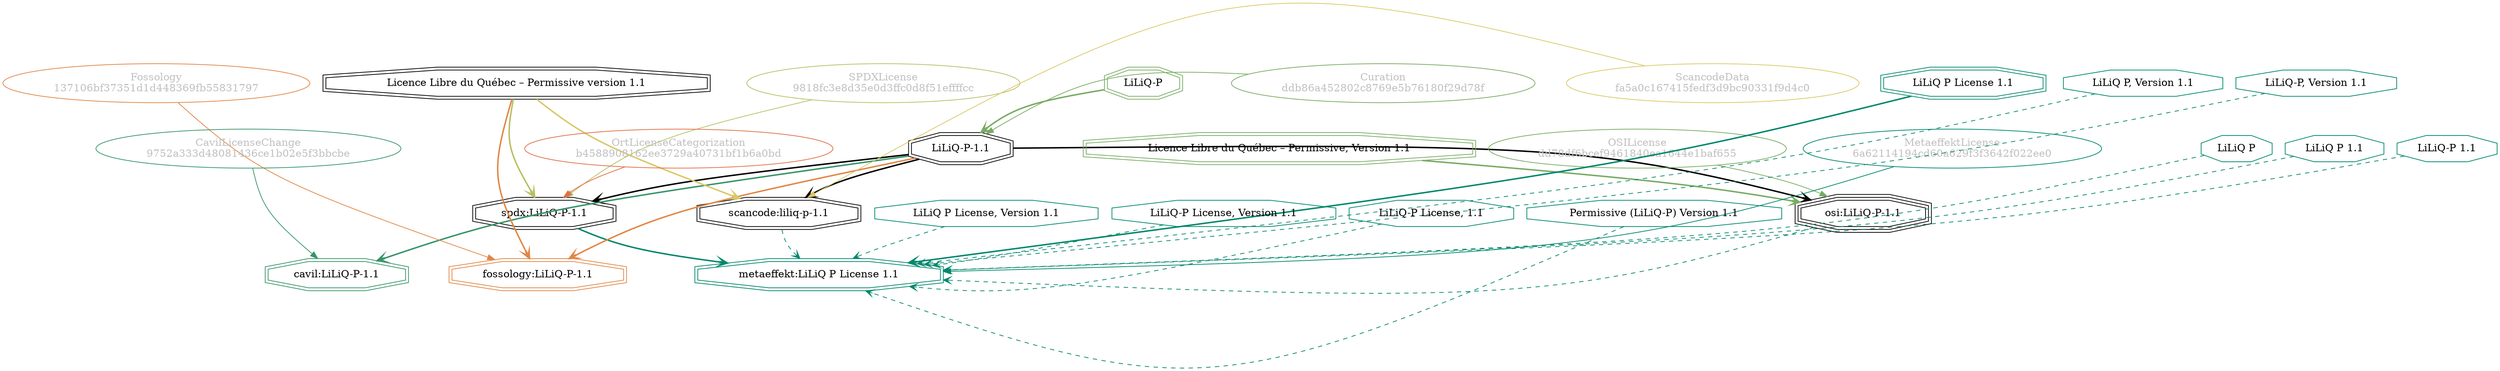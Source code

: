 strict digraph {
    node [shape=box];
    graph [splines=curved];
    2645 [label="SPDXLicense\n9818fc3e8d35e0d3ffc0d8f51effffcc"
         ,fontcolor=gray
         ,color="#b8bf62"
         ,fillcolor="beige;1"
         ,shape=ellipse];
    2646 [label="spdx:LiLiQ-P-1.1"
         ,shape=doubleoctagon];
    2647 [label="LiLiQ-P-1.1"
         ,shape=doubleoctagon];
    2648 [label="Licence Libre du Québec – Permissive version 1.1"
         ,shape=doubleoctagon];
    5113 [label="OSILicense\ndd78df6bcef9461840ea1644e1baf655"
         ,fontcolor=gray
         ,color="#78ab63"
         ,fillcolor="beige;1"
         ,shape=ellipse];
    5114 [label="osi:LiLiQ-P-1.1"
         ,shape=tripleoctagon];
    5115 [label="Licence Libre du Québec – Permissive, Version 1.1"
         ,color="#78ab63"
         ,shape=doubleoctagon];
    18639 [label="ScancodeData\nfa5a0c167415fedf3d9bc90331f9d4c0"
          ,fontcolor=gray
          ,color="#dac767"
          ,fillcolor="beige;1"
          ,shape=ellipse];
    18640 [label="scancode:liliq-p-1.1"
          ,shape=doubleoctagon];
    27855 [label="Fossology\n137106bf37351d1d448369fb55831797"
          ,fontcolor=gray
          ,color="#e18745"
          ,fillcolor="beige;1"
          ,shape=ellipse];
    27856 [label="fossology:LiLiQ-P-1.1"
          ,color="#e18745"
          ,shape=doubleoctagon];
    28803 [label="OrtLicenseCategorization\nb4588908162ee3729a40731bf1b6a0bd"
          ,fontcolor=gray
          ,color="#e06f45"
          ,fillcolor="beige;1"
          ,shape=ellipse];
    37098 [label="CavilLicenseChange\n9752a333d48081436ce1b02e5f3bbcbe"
          ,fontcolor=gray
          ,color="#379469"
          ,fillcolor="beige;1"
          ,shape=ellipse];
    37099 [label="cavil:LiLiQ-P-1.1"
          ,color="#379469"
          ,shape=doubleoctagon];
    44556 [label="MetaeffektLicense\n6a62114194cd60a629f3f3642f022ee0"
          ,fontcolor=gray
          ,color="#00876c"
          ,fillcolor="beige;1"
          ,shape=ellipse];
    44557 [label="metaeffekt:LiLiQ P License 1.1"
          ,color="#00876c"
          ,shape=doubleoctagon];
    44558 [label="LiLiQ P License 1.1"
          ,color="#00876c"
          ,shape=doubleoctagon];
    44559 [label="LiLiQ P"
          ,color="#00876c"
          ,shape=octagon];
    44560 [label="LiLiQ P, Version 1.1"
          ,color="#00876c"
          ,shape=octagon];
    44561 [label="LiLiQ P 1.1"
          ,color="#00876c"
          ,shape=octagon];
    44562 [label="LiLiQ-P, Version 1.1"
          ,color="#00876c"
          ,shape=octagon];
    44563 [label="LiLiQ-P 1.1"
          ,color="#00876c"
          ,shape=octagon];
    44564 [label="LiLiQ P License, Version 1.1"
          ,color="#00876c"
          ,shape=octagon];
    44565 [label="LiLiQ-P License, Version 1.1"
          ,color="#00876c"
          ,shape=octagon];
    44566 [label="LiLiQ-P License, 1.1"
          ,color="#00876c"
          ,shape=octagon];
    44567 [label="Permissive (LiLiQ-P) Version 1.1"
          ,color="#00876c"
          ,shape=octagon];
    56020 [label="Curation\nddb86a452802c8769e5b76180f29d78f"
          ,fontcolor=gray
          ,color="#78ab63"
          ,fillcolor="beige;1"
          ,shape=ellipse];
    56021 [label="LiLiQ-P"
          ,color="#78ab63"
          ,shape=doubleoctagon];
    2645 -> 2646 [weight=0.5
                 ,color="#b8bf62"];
    2646 -> 44557 [style=bold
                  ,arrowhead=vee
                  ,weight=0.7
                  ,color="#00876c"];
    2647 -> 2646 [style=bold
                 ,arrowhead=vee
                 ,weight=0.7];
    2647 -> 5114 [style=bold
                 ,arrowhead=vee
                 ,weight=0.7];
    2647 -> 18640 [style=bold
                  ,arrowhead=vee
                  ,weight=0.7];
    2647 -> 27856 [style=bold
                  ,arrowhead=vee
                  ,weight=0.7
                  ,color="#e18745"];
    2647 -> 37099 [style=bold
                  ,arrowhead=vee
                  ,weight=0.7
                  ,color="#379469"];
    2647 -> 37099 [style=bold
                  ,arrowhead=vee
                  ,weight=0.7
                  ,color="#379469"];
    2648 -> 2646 [style=bold
                 ,arrowhead=vee
                 ,weight=0.7
                 ,color="#b8bf62"];
    2648 -> 18640 [style=bold
                  ,arrowhead=vee
                  ,weight=0.7
                  ,color="#dac767"];
    2648 -> 27856 [style=bold
                  ,arrowhead=vee
                  ,weight=0.7
                  ,color="#e18745"];
    5113 -> 5114 [weight=0.5
                 ,color="#78ab63"];
    5114 -> 44557 [style=dashed
                  ,arrowhead=vee
                  ,weight=0.5
                  ,color="#00876c"];
    5115 -> 5114 [style=bold
                 ,arrowhead=vee
                 ,weight=0.7
                 ,color="#78ab63"];
    18639 -> 18640 [weight=0.5
                   ,color="#dac767"];
    18640 -> 44557 [style=dashed
                   ,arrowhead=vee
                   ,weight=0.5
                   ,color="#00876c"];
    27855 -> 27856 [weight=0.5
                   ,color="#e18745"];
    28803 -> 2646 [weight=0.5
                  ,color="#e06f45"];
    37098 -> 37099 [weight=0.5
                   ,color="#379469"];
    44556 -> 44557 [weight=0.5
                   ,color="#00876c"];
    44558 -> 44557 [style=bold
                   ,arrowhead=vee
                   ,weight=0.7
                   ,color="#00876c"];
    44558 -> 44557 [style=bold
                   ,arrowhead=vee
                   ,weight=0.7
                   ,color="#00876c"];
    44559 -> 44557 [style=dashed
                   ,arrowhead=vee
                   ,weight=0.5
                   ,color="#00876c"];
    44560 -> 44557 [style=dashed
                   ,arrowhead=vee
                   ,weight=0.5
                   ,color="#00876c"];
    44561 -> 44557 [style=dashed
                   ,arrowhead=vee
                   ,weight=0.5
                   ,color="#00876c"];
    44562 -> 44557 [style=dashed
                   ,arrowhead=vee
                   ,weight=0.5
                   ,color="#00876c"];
    44563 -> 44557 [style=dashed
                   ,arrowhead=vee
                   ,weight=0.5
                   ,color="#00876c"];
    44564 -> 44557 [style=dashed
                   ,arrowhead=vee
                   ,weight=0.5
                   ,color="#00876c"];
    44565 -> 44557 [style=dashed
                   ,arrowhead=vee
                   ,weight=0.5
                   ,color="#00876c"];
    44566 -> 44557 [style=dashed
                   ,arrowhead=vee
                   ,weight=0.5
                   ,color="#00876c"];
    44567 -> 44557 [style=dashed
                   ,arrowhead=vee
                   ,weight=0.5
                   ,color="#00876c"];
    56020 -> 2647 [weight=0.5
                  ,color="#78ab63"];
    56021 -> 2647 [style=bold
                  ,arrowhead=vee
                  ,weight=0.7
                  ,color="#78ab63"];
}
